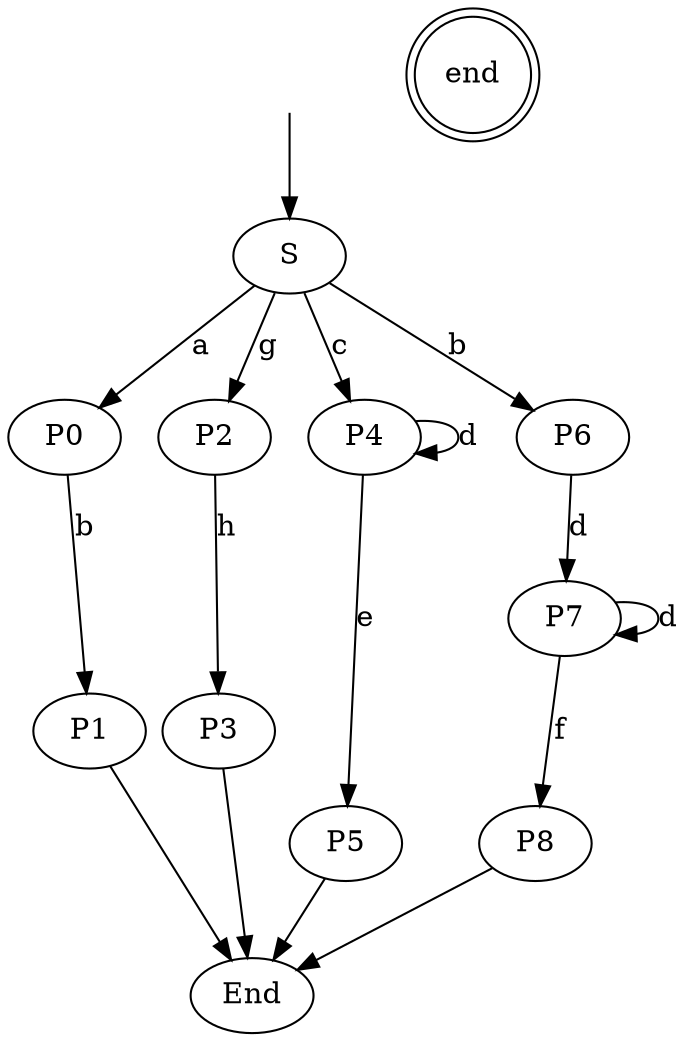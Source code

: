 digraph H{
invis1[style="invis"]; 
start[label="S"]; 
end[label="end",shape=circle,peripheries=2];
invis1->start;
start->P0[label="a"];
P0->P1[label="b"];
P1->End;
start->P2[label="g"];
P2->P3[label="h"];
P3->End;
start->P4[label="c"];
P4->P4[label="d"];
P4->P5[label="e"];
P5->End;
start->P6[label="b"];
P6->P7[label="d"];
P7->P7[label="d"];
P7->P8[label="f"];
P8->End;

}